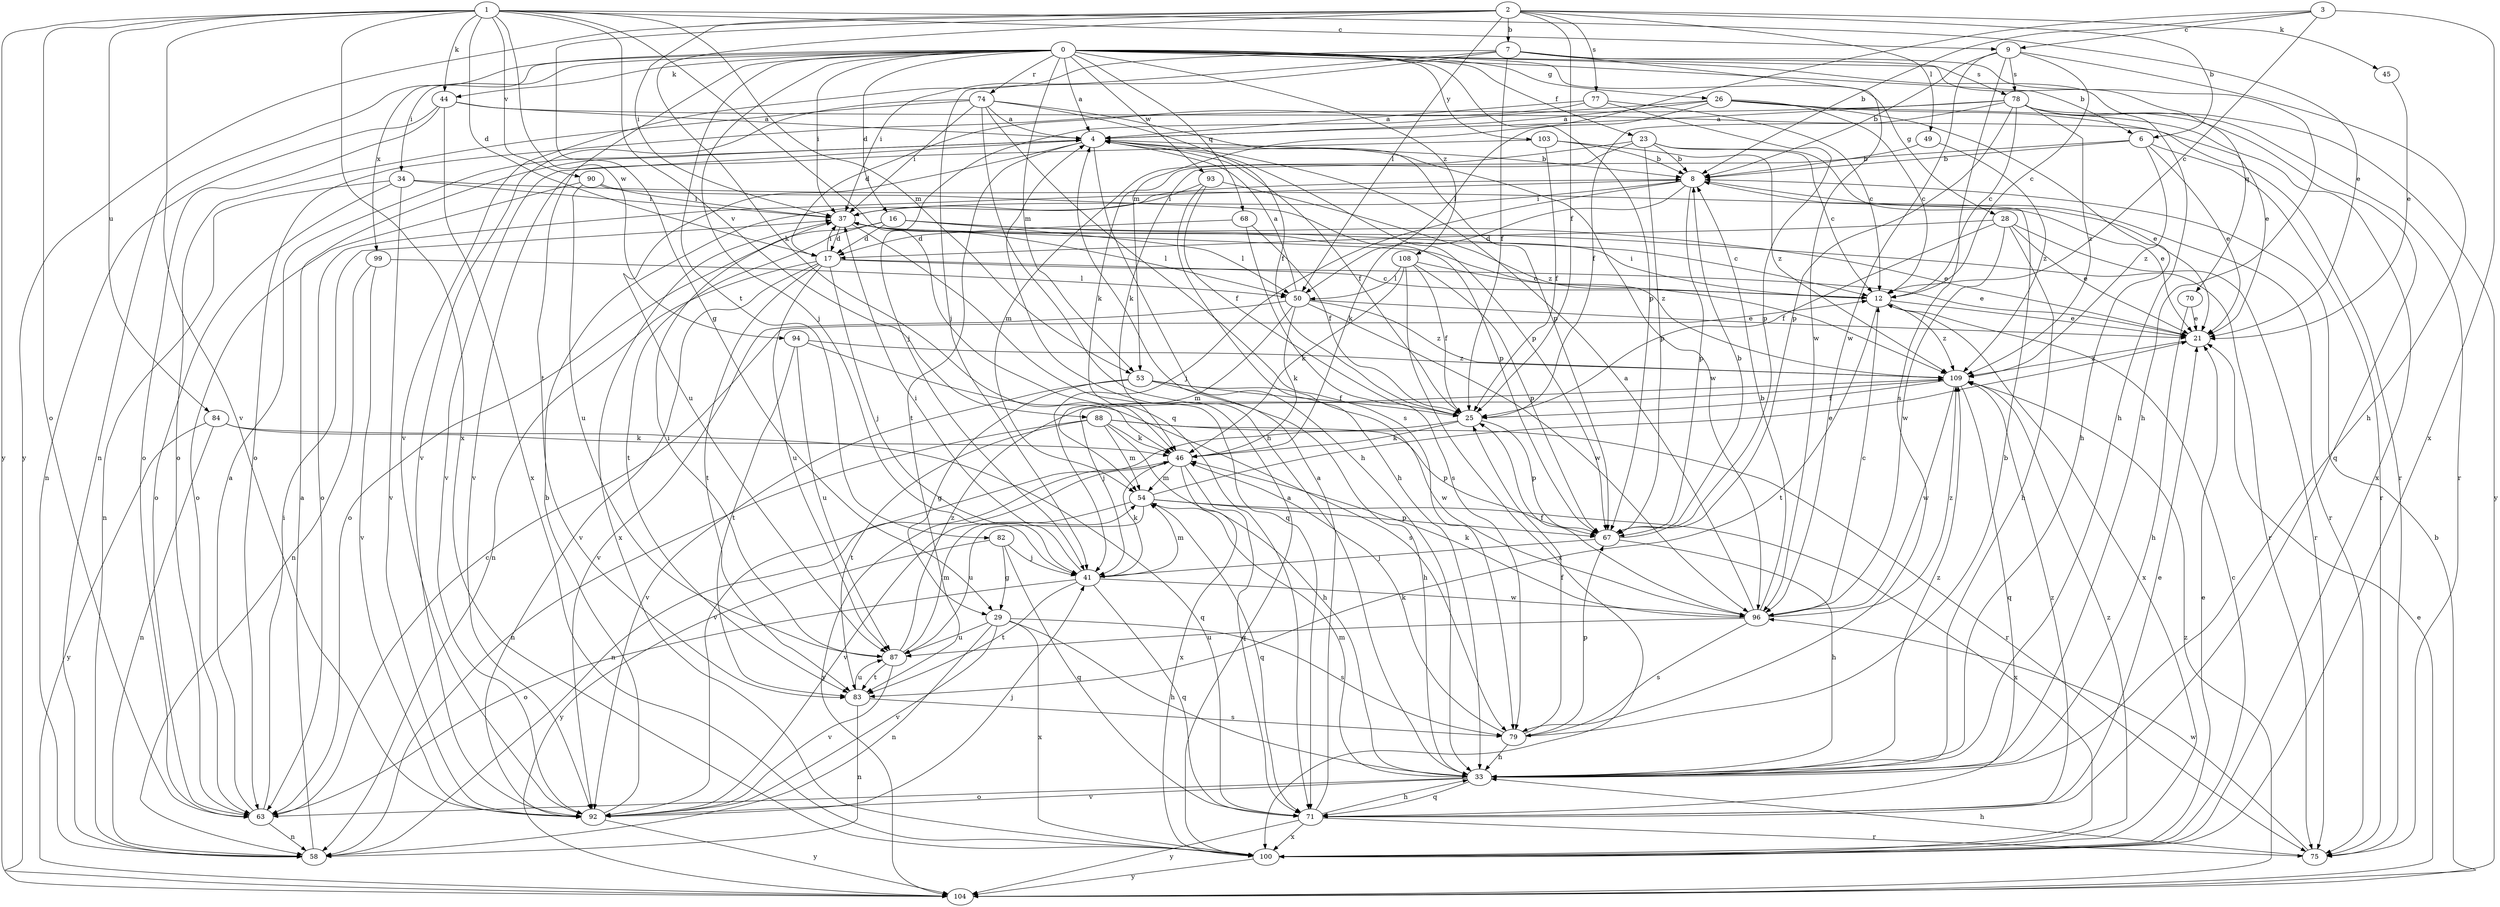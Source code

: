 strict digraph  {
0;
1;
2;
3;
4;
6;
7;
8;
9;
12;
16;
17;
21;
23;
25;
26;
28;
29;
33;
34;
37;
41;
44;
45;
46;
49;
50;
53;
54;
58;
63;
67;
68;
70;
71;
74;
75;
77;
78;
79;
82;
83;
84;
87;
88;
90;
92;
93;
94;
96;
99;
100;
103;
104;
108;
109;
0 -> 4  [label=a];
0 -> 6  [label=b];
0 -> 16  [label=d];
0 -> 23  [label=f];
0 -> 26  [label=g];
0 -> 28  [label=g];
0 -> 33  [label=h];
0 -> 34  [label=i];
0 -> 37  [label=i];
0 -> 41  [label=j];
0 -> 44  [label=k];
0 -> 53  [label=m];
0 -> 58  [label=n];
0 -> 67  [label=p];
0 -> 68  [label=q];
0 -> 70  [label=q];
0 -> 74  [label=r];
0 -> 82  [label=t];
0 -> 83  [label=t];
0 -> 93  [label=w];
0 -> 99  [label=x];
0 -> 103  [label=y];
0 -> 108  [label=z];
1 -> 9  [label=c];
1 -> 17  [label=d];
1 -> 21  [label=e];
1 -> 44  [label=k];
1 -> 53  [label=m];
1 -> 63  [label=o];
1 -> 71  [label=q];
1 -> 84  [label=u];
1 -> 88  [label=v];
1 -> 90  [label=v];
1 -> 92  [label=v];
1 -> 94  [label=w];
1 -> 100  [label=x];
1 -> 104  [label=y];
2 -> 6  [label=b];
2 -> 7  [label=b];
2 -> 25  [label=f];
2 -> 29  [label=g];
2 -> 37  [label=i];
2 -> 45  [label=k];
2 -> 46  [label=k];
2 -> 49  [label=l];
2 -> 50  [label=l];
2 -> 77  [label=s];
2 -> 104  [label=y];
3 -> 8  [label=b];
3 -> 9  [label=c];
3 -> 12  [label=c];
3 -> 53  [label=m];
3 -> 100  [label=x];
4 -> 8  [label=b];
4 -> 25  [label=f];
4 -> 33  [label=h];
4 -> 67  [label=p];
4 -> 83  [label=t];
4 -> 87  [label=u];
4 -> 92  [label=v];
4 -> 96  [label=w];
6 -> 8  [label=b];
6 -> 21  [label=e];
6 -> 46  [label=k];
6 -> 75  [label=r];
6 -> 109  [label=z];
7 -> 25  [label=f];
7 -> 33  [label=h];
7 -> 37  [label=i];
7 -> 41  [label=j];
7 -> 78  [label=s];
7 -> 92  [label=v];
7 -> 96  [label=w];
8 -> 37  [label=i];
8 -> 41  [label=j];
8 -> 46  [label=k];
8 -> 63  [label=o];
8 -> 67  [label=p];
8 -> 75  [label=r];
9 -> 8  [label=b];
9 -> 12  [label=c];
9 -> 33  [label=h];
9 -> 78  [label=s];
9 -> 79  [label=s];
9 -> 96  [label=w];
12 -> 21  [label=e];
12 -> 37  [label=i];
12 -> 83  [label=t];
12 -> 100  [label=x];
12 -> 109  [label=z];
16 -> 12  [label=c];
16 -> 17  [label=d];
16 -> 21  [label=e];
16 -> 50  [label=l];
16 -> 63  [label=o];
16 -> 83  [label=t];
17 -> 12  [label=c];
17 -> 21  [label=e];
17 -> 37  [label=i];
17 -> 41  [label=j];
17 -> 58  [label=n];
17 -> 83  [label=t];
17 -> 87  [label=u];
17 -> 92  [label=v];
21 -> 109  [label=z];
23 -> 8  [label=b];
23 -> 12  [label=c];
23 -> 21  [label=e];
23 -> 46  [label=k];
23 -> 54  [label=m];
23 -> 67  [label=p];
25 -> 46  [label=k];
25 -> 67  [label=p];
25 -> 92  [label=v];
26 -> 4  [label=a];
26 -> 12  [label=c];
26 -> 21  [label=e];
26 -> 33  [label=h];
26 -> 41  [label=j];
26 -> 50  [label=l];
26 -> 100  [label=x];
28 -> 17  [label=d];
28 -> 21  [label=e];
28 -> 25  [label=f];
28 -> 33  [label=h];
28 -> 75  [label=r];
28 -> 96  [label=w];
29 -> 33  [label=h];
29 -> 58  [label=n];
29 -> 79  [label=s];
29 -> 87  [label=u];
29 -> 92  [label=v];
29 -> 100  [label=x];
33 -> 54  [label=m];
33 -> 63  [label=o];
33 -> 71  [label=q];
33 -> 92  [label=v];
33 -> 109  [label=z];
34 -> 21  [label=e];
34 -> 37  [label=i];
34 -> 58  [label=n];
34 -> 63  [label=o];
34 -> 92  [label=v];
37 -> 17  [label=d];
37 -> 50  [label=l];
37 -> 71  [label=q];
37 -> 75  [label=r];
37 -> 100  [label=x];
37 -> 109  [label=z];
41 -> 37  [label=i];
41 -> 46  [label=k];
41 -> 54  [label=m];
41 -> 63  [label=o];
41 -> 71  [label=q];
41 -> 83  [label=t];
41 -> 96  [label=w];
44 -> 4  [label=a];
44 -> 58  [label=n];
44 -> 63  [label=o];
44 -> 75  [label=r];
44 -> 100  [label=x];
45 -> 21  [label=e];
46 -> 54  [label=m];
46 -> 58  [label=n];
46 -> 71  [label=q];
46 -> 100  [label=x];
46 -> 104  [label=y];
49 -> 8  [label=b];
49 -> 109  [label=z];
50 -> 4  [label=a];
50 -> 21  [label=e];
50 -> 46  [label=k];
50 -> 54  [label=m];
50 -> 92  [label=v];
50 -> 96  [label=w];
50 -> 109  [label=z];
53 -> 25  [label=f];
53 -> 29  [label=g];
53 -> 33  [label=h];
53 -> 92  [label=v];
53 -> 96  [label=w];
54 -> 21  [label=e];
54 -> 67  [label=p];
54 -> 71  [label=q];
54 -> 87  [label=u];
54 -> 92  [label=v];
54 -> 100  [label=x];
58 -> 4  [label=a];
63 -> 4  [label=a];
63 -> 12  [label=c];
63 -> 37  [label=i];
63 -> 58  [label=n];
67 -> 8  [label=b];
67 -> 33  [label=h];
67 -> 41  [label=j];
68 -> 17  [label=d];
68 -> 25  [label=f];
68 -> 79  [label=s];
70 -> 21  [label=e];
70 -> 33  [label=h];
71 -> 4  [label=a];
71 -> 21  [label=e];
71 -> 33  [label=h];
71 -> 75  [label=r];
71 -> 100  [label=x];
71 -> 104  [label=y];
71 -> 109  [label=z];
74 -> 4  [label=a];
74 -> 25  [label=f];
74 -> 33  [label=h];
74 -> 37  [label=i];
74 -> 63  [label=o];
74 -> 67  [label=p];
74 -> 79  [label=s];
74 -> 92  [label=v];
75 -> 33  [label=h];
75 -> 96  [label=w];
77 -> 4  [label=a];
77 -> 12  [label=c];
77 -> 17  [label=d];
77 -> 67  [label=p];
78 -> 4  [label=a];
78 -> 12  [label=c];
78 -> 25  [label=f];
78 -> 63  [label=o];
78 -> 67  [label=p];
78 -> 71  [label=q];
78 -> 75  [label=r];
78 -> 104  [label=y];
78 -> 109  [label=z];
79 -> 8  [label=b];
79 -> 25  [label=f];
79 -> 33  [label=h];
79 -> 46  [label=k];
79 -> 67  [label=p];
82 -> 29  [label=g];
82 -> 41  [label=j];
82 -> 71  [label=q];
82 -> 104  [label=y];
83 -> 58  [label=n];
83 -> 79  [label=s];
83 -> 87  [label=u];
84 -> 46  [label=k];
84 -> 58  [label=n];
84 -> 71  [label=q];
84 -> 104  [label=y];
87 -> 37  [label=i];
87 -> 54  [label=m];
87 -> 83  [label=t];
87 -> 92  [label=v];
87 -> 109  [label=z];
88 -> 33  [label=h];
88 -> 46  [label=k];
88 -> 54  [label=m];
88 -> 58  [label=n];
88 -> 67  [label=p];
88 -> 75  [label=r];
88 -> 83  [label=t];
90 -> 37  [label=i];
90 -> 63  [label=o];
90 -> 67  [label=p];
90 -> 87  [label=u];
92 -> 8  [label=b];
92 -> 41  [label=j];
92 -> 104  [label=y];
93 -> 25  [label=f];
93 -> 33  [label=h];
93 -> 37  [label=i];
93 -> 109  [label=z];
94 -> 79  [label=s];
94 -> 83  [label=t];
94 -> 87  [label=u];
94 -> 109  [label=z];
96 -> 4  [label=a];
96 -> 8  [label=b];
96 -> 12  [label=c];
96 -> 25  [label=f];
96 -> 46  [label=k];
96 -> 79  [label=s];
96 -> 87  [label=u];
96 -> 109  [label=z];
99 -> 50  [label=l];
99 -> 58  [label=n];
99 -> 92  [label=v];
100 -> 4  [label=a];
100 -> 12  [label=c];
100 -> 21  [label=e];
100 -> 104  [label=y];
100 -> 109  [label=z];
103 -> 8  [label=b];
103 -> 25  [label=f];
103 -> 92  [label=v];
103 -> 109  [label=z];
104 -> 8  [label=b];
104 -> 21  [label=e];
104 -> 109  [label=z];
108 -> 12  [label=c];
108 -> 25  [label=f];
108 -> 46  [label=k];
108 -> 50  [label=l];
108 -> 67  [label=p];
108 -> 100  [label=x];
109 -> 25  [label=f];
109 -> 41  [label=j];
109 -> 71  [label=q];
109 -> 96  [label=w];
}
